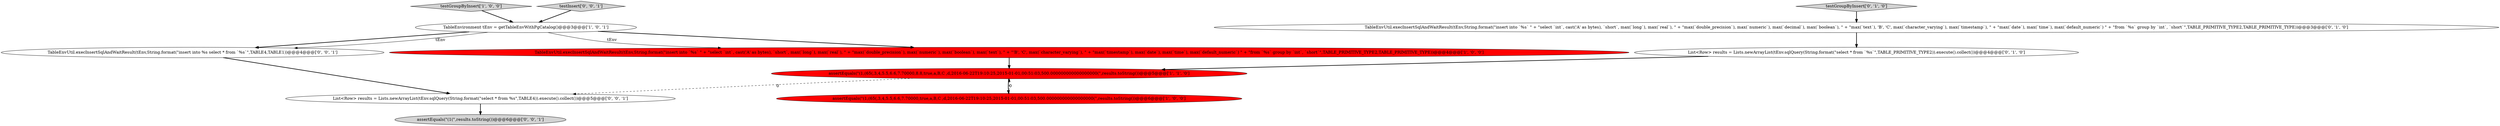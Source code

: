 digraph {
3 [style = filled, label = "testGroupByInsert['1', '0', '0']", fillcolor = lightgray, shape = diamond image = "AAA0AAABBB1BBB"];
9 [style = filled, label = "testInsert['0', '0', '1']", fillcolor = lightgray, shape = diamond image = "AAA0AAABBB3BBB"];
5 [style = filled, label = "TableEnvUtil.execInsertSqlAndWaitResult(tEnv,String.format(\"insert into `%s` \" + \"select `int`, cast('A' as bytes), `short`, max(`long`), max(`real`), \" + \"max(`double_precision`), max(`numeric`), max(`decimal`), max(`boolean`), \" + \"max(`text`), 'B', 'C', max(`character_varying`), max(`timestamp`), \" + \"max(`date`), max(`time`), max(`default_numeric`) \" + \"from `%s` group by `int`, `short`\",TABLE_PRIMITIVE_TYPE2,TABLE_PRIMITIVE_TYPE))@@@3@@@['0', '1', '0']", fillcolor = white, shape = ellipse image = "AAA0AAABBB2BBB"];
4 [style = filled, label = "TableEnvironment tEnv = getTableEnvWithPgCatalog()@@@3@@@['1', '0', '1']", fillcolor = white, shape = ellipse image = "AAA0AAABBB1BBB"];
1 [style = filled, label = "TableEnvUtil.execInsertSqlAndWaitResult(tEnv,String.format(\"insert into `%s` \" + \"select `int`, cast('A' as bytes), `short`, max(`long`), max(`real`), \" + \"max(`double_precision`), max(`numeric`), max(`boolean`), max(`text`), \" + \"'B', 'C', max(`character_varying`), \" + \"max(`timestamp`), max(`date`), max(`time`), max(`default_numeric`) \" + \"from `%s` group by `int`, `short`\",TABLE_PRIMITIVE_TYPE2,TABLE_PRIMITIVE_TYPE))@@@4@@@['1', '0', '0']", fillcolor = red, shape = ellipse image = "AAA1AAABBB1BBB"];
10 [style = filled, label = "List<Row> results = Lists.newArrayList(tEnv.sqlQuery(String.format(\"select * from %s\",TABLE4)).execute().collect())@@@5@@@['0', '0', '1']", fillcolor = white, shape = ellipse image = "AAA0AAABBB3BBB"];
0 [style = filled, label = "assertEquals(\"(1,(65(,3,4,5.5,6.6,7.70000,8.8,true,a,B,C ,d,2016-06-22T19:10:25,2015-01-01,00:51:03,500.000000000000000000(\",results.toString())@@@5@@@['1', '1', '0']", fillcolor = red, shape = ellipse image = "AAA1AAABBB1BBB"];
2 [style = filled, label = "assertEquals(\"(1,(65(,3,4,5.5,6.6,7.70000,true,a,B,C ,d,2016-06-22T19:10:25,2015-01-01,00:51:03,500.000000000000000000(\",results.toString())@@@6@@@['1', '0', '0']", fillcolor = red, shape = ellipse image = "AAA1AAABBB1BBB"];
6 [style = filled, label = "List<Row> results = Lists.newArrayList(tEnv.sqlQuery(String.format(\"select * from `%s`\",TABLE_PRIMITIVE_TYPE2)).execute().collect())@@@4@@@['0', '1', '0']", fillcolor = white, shape = ellipse image = "AAA0AAABBB2BBB"];
11 [style = filled, label = "TableEnvUtil.execInsertSqlAndWaitResult(tEnv,String.format(\"insert into %s select * from `%s`\",TABLE4,TABLE1))@@@4@@@['0', '0', '1']", fillcolor = white, shape = ellipse image = "AAA0AAABBB3BBB"];
7 [style = filled, label = "testGroupByInsert['0', '1', '0']", fillcolor = lightgray, shape = diamond image = "AAA0AAABBB2BBB"];
8 [style = filled, label = "assertEquals(\"(1(\",results.toString())@@@6@@@['0', '0', '1']", fillcolor = lightgray, shape = ellipse image = "AAA0AAABBB3BBB"];
4->1 [style = solid, label="tEnv"];
4->11 [style = solid, label="tEnv"];
4->1 [style = bold, label=""];
7->5 [style = bold, label=""];
6->0 [style = bold, label=""];
1->0 [style = bold, label=""];
5->6 [style = bold, label=""];
10->8 [style = bold, label=""];
4->11 [style = bold, label=""];
2->0 [style = dashed, label="0"];
11->10 [style = bold, label=""];
3->4 [style = bold, label=""];
0->10 [style = dashed, label="0"];
9->4 [style = bold, label=""];
0->2 [style = bold, label=""];
}
